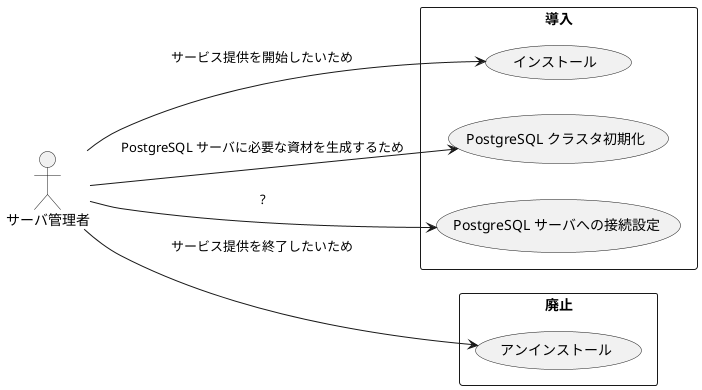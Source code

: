 @startuml
left to right direction

/'
actor "誰が" as who

rectangle "いつ" {
  usecase "何をしたい" as UC1
}
who --> (UC1) : 何故
'/

actor "サーバ管理者" as admin

rectangle "導入" {
  usecase "インストール" as UC_inst1
  usecase "PostgreSQL クラスタ初期化" as UC_inst2
  usecase "PostgreSQL サーバへの接続設定" as UC_inst3

}
admin --> (UC_inst1) : サービス提供を開始したいため
admin --> (UC_inst2) : PostgreSQL サーバに必要な資材を生成するため
admin --> (UC_inst3) : ?

rectangle "廃止" {
  usecase "アンインストール" as UC2
}
admin --> (UC2) : サービス提供を終了したいため



@enduml

